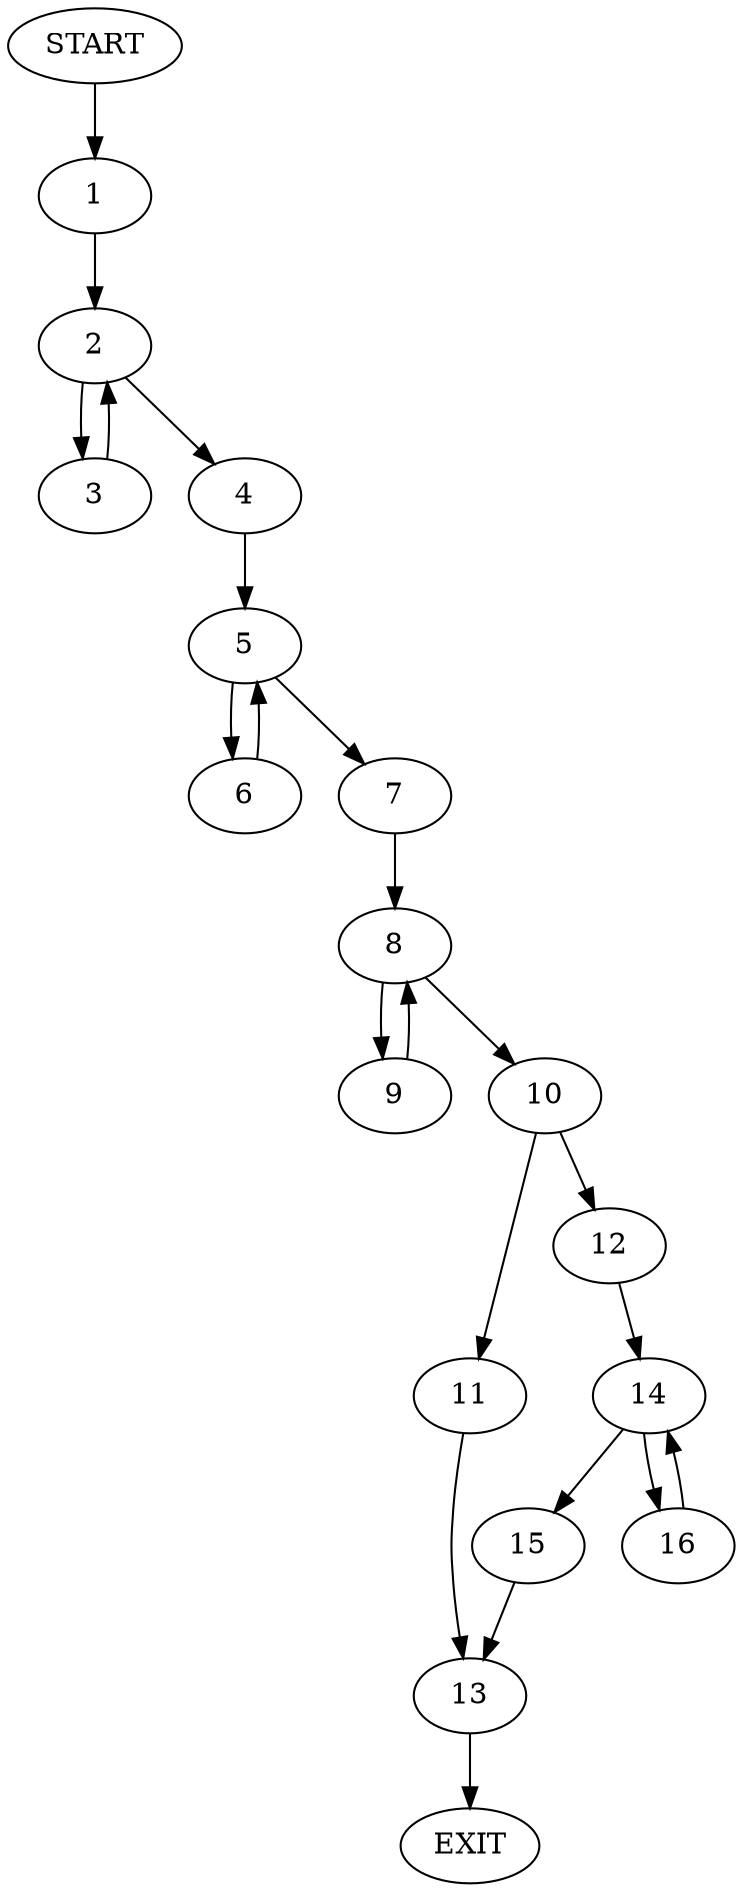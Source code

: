 digraph {
0 [label="START"]
17 [label="EXIT"]
0 -> 1
1 -> 2
2 -> 3
2 -> 4
3 -> 2
4 -> 5
5 -> 6
5 -> 7
6 -> 5
7 -> 8
8 -> 9
8 -> 10
9 -> 8
10 -> 11
10 -> 12
11 -> 13
12 -> 14
14 -> 15
14 -> 16
16 -> 14
15 -> 13
13 -> 17
}

